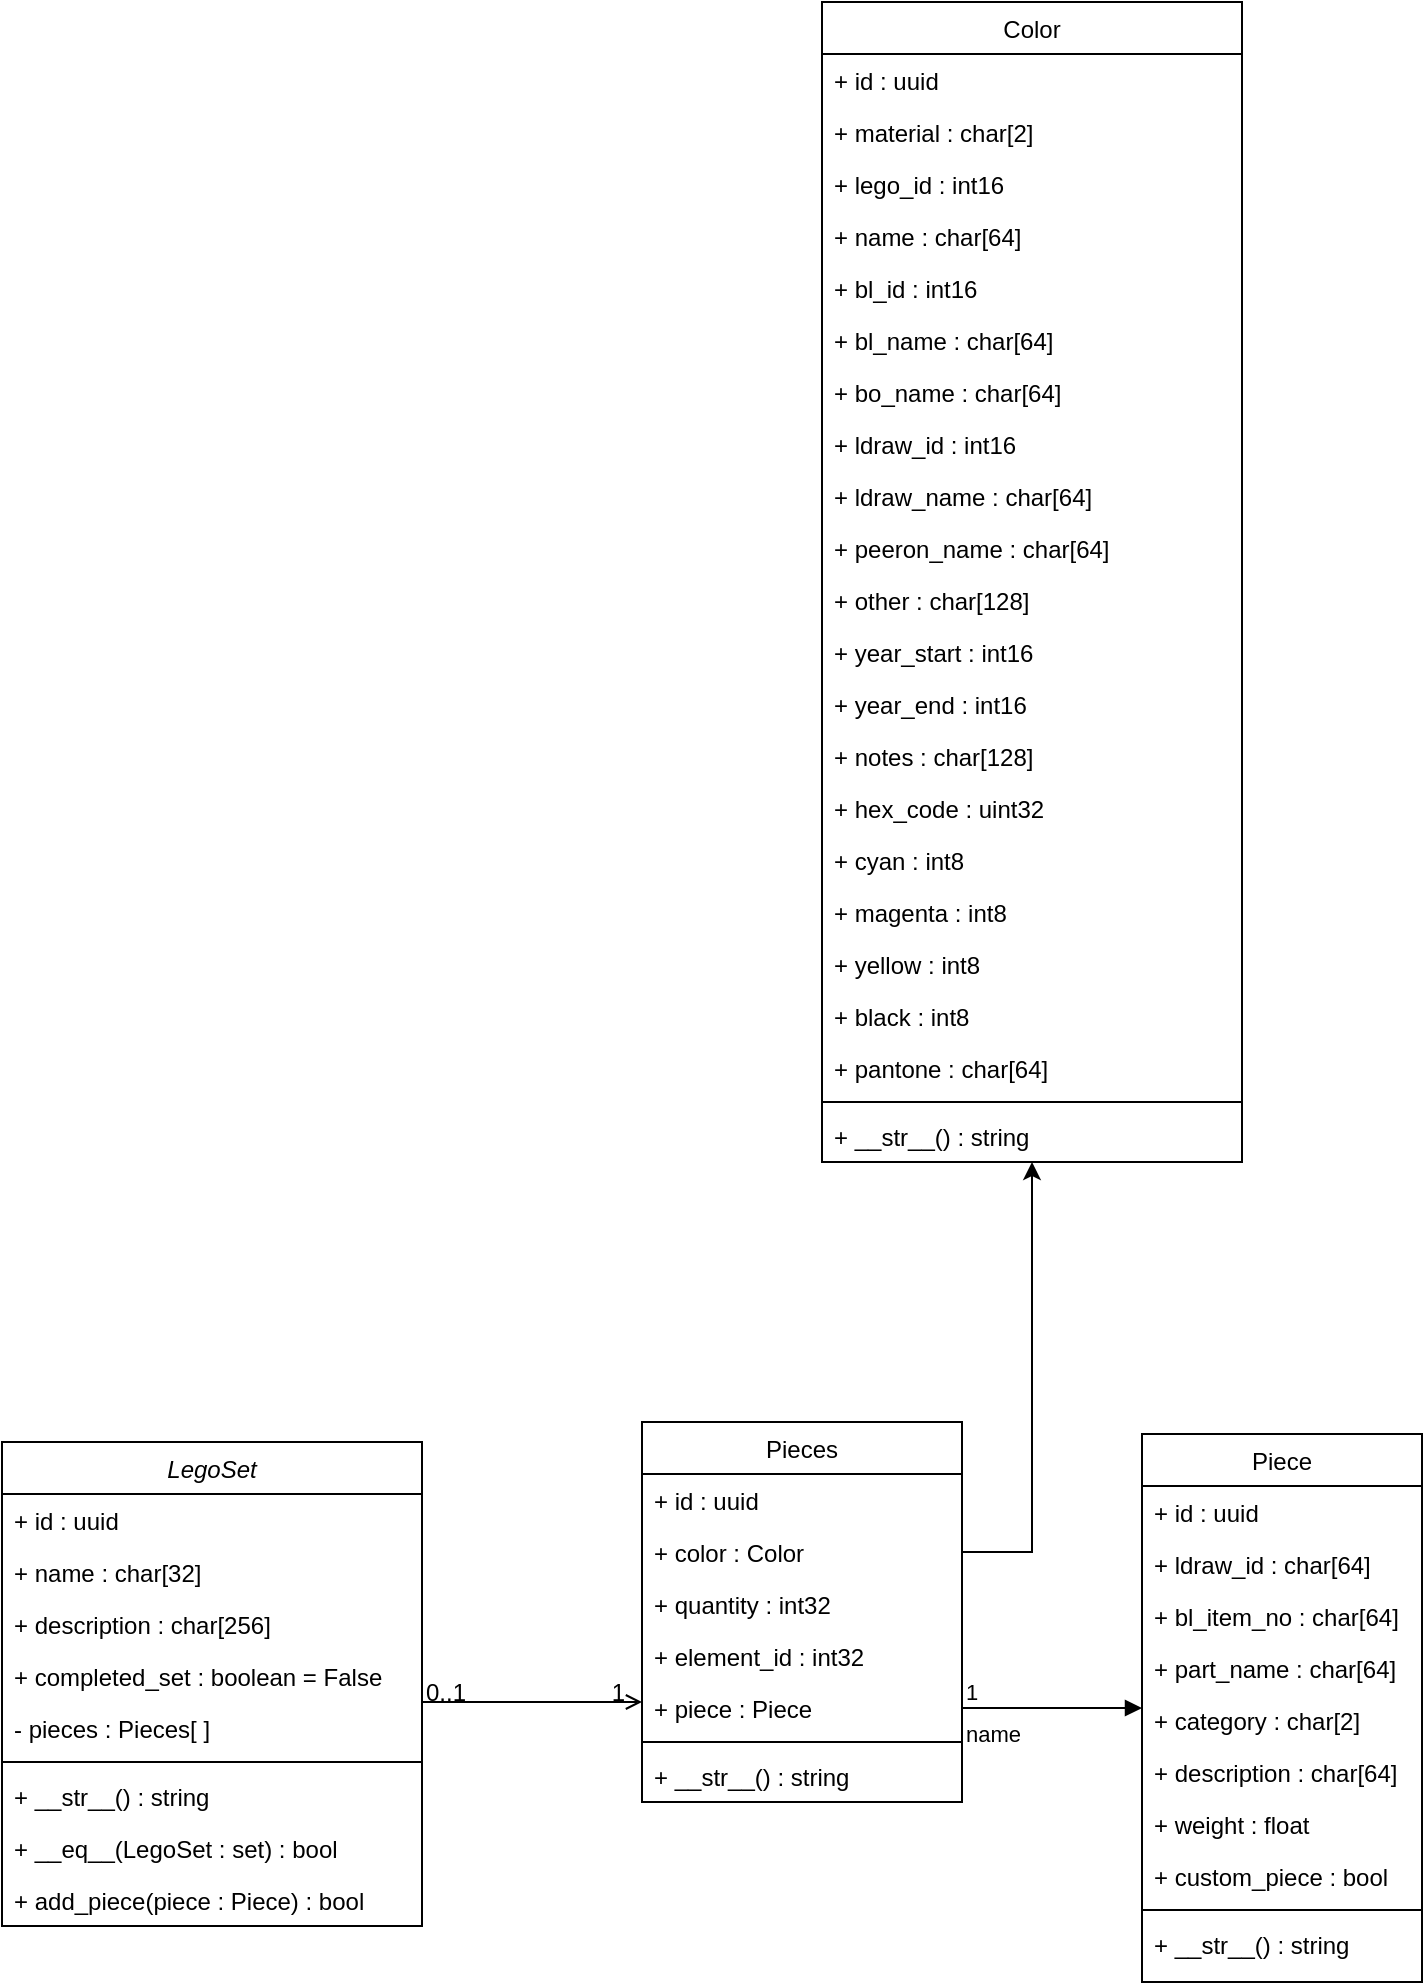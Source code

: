 <mxfile version="15.5.6" type="github">
  <diagram id="C5RBs43oDa-KdzZeNtuy" name="Page-1">
    <mxGraphModel dx="518" dy="2075" grid="1" gridSize="10" guides="1" tooltips="1" connect="1" arrows="1" fold="1" page="1" pageScale="1" pageWidth="827" pageHeight="1169" math="0" shadow="0">
      <root>
        <mxCell id="WIyWlLk6GJQsqaUBKTNV-0" />
        <mxCell id="WIyWlLk6GJQsqaUBKTNV-1" parent="WIyWlLk6GJQsqaUBKTNV-0" />
        <mxCell id="zkfFHV4jXpPFQw0GAbJ--0" value="LegoSet" style="swimlane;fontStyle=2;align=center;verticalAlign=top;childLayout=stackLayout;horizontal=1;startSize=26;horizontalStack=0;resizeParent=1;resizeLast=0;collapsible=1;marginBottom=0;rounded=0;shadow=0;strokeWidth=1;" parent="WIyWlLk6GJQsqaUBKTNV-1" vertex="1">
          <mxGeometry x="60" y="60" width="210" height="242" as="geometry">
            <mxRectangle x="230" y="140" width="160" height="26" as="alternateBounds" />
          </mxGeometry>
        </mxCell>
        <mxCell id="zkfFHV4jXpPFQw0GAbJ--1" value="+ id : uuid" style="text;align=left;verticalAlign=top;spacingLeft=4;spacingRight=4;overflow=hidden;rotatable=0;points=[[0,0.5],[1,0.5]];portConstraint=eastwest;" parent="zkfFHV4jXpPFQw0GAbJ--0" vertex="1">
          <mxGeometry y="26" width="210" height="26" as="geometry" />
        </mxCell>
        <mxCell id="zkfFHV4jXpPFQw0GAbJ--2" value="+ name : char[32]" style="text;align=left;verticalAlign=top;spacingLeft=4;spacingRight=4;overflow=hidden;rotatable=0;points=[[0,0.5],[1,0.5]];portConstraint=eastwest;rounded=0;shadow=0;html=0;" parent="zkfFHV4jXpPFQw0GAbJ--0" vertex="1">
          <mxGeometry y="52" width="210" height="26" as="geometry" />
        </mxCell>
        <mxCell id="Pf2QuSNvGWwa_adTL3wy-26" value="+ description : char[256]" style="text;align=left;verticalAlign=top;spacingLeft=4;spacingRight=4;overflow=hidden;rotatable=0;points=[[0,0.5],[1,0.5]];portConstraint=eastwest;rounded=0;shadow=0;html=0;" parent="zkfFHV4jXpPFQw0GAbJ--0" vertex="1">
          <mxGeometry y="78" width="210" height="26" as="geometry" />
        </mxCell>
        <mxCell id="zkfFHV4jXpPFQw0GAbJ--3" value="+ completed_set : boolean = False" style="text;align=left;verticalAlign=top;spacingLeft=4;spacingRight=4;overflow=hidden;rotatable=0;points=[[0,0.5],[1,0.5]];portConstraint=eastwest;rounded=0;shadow=0;html=0;" parent="zkfFHV4jXpPFQw0GAbJ--0" vertex="1">
          <mxGeometry y="104" width="210" height="26" as="geometry" />
        </mxCell>
        <mxCell id="Pf2QuSNvGWwa_adTL3wy-2" value="- pieces : Pieces[ ]" style="text;align=left;verticalAlign=top;spacingLeft=4;spacingRight=4;overflow=hidden;rotatable=0;points=[[0,0.5],[1,0.5]];portConstraint=eastwest;rounded=0;shadow=0;html=0;" parent="zkfFHV4jXpPFQw0GAbJ--0" vertex="1">
          <mxGeometry y="130" width="210" height="26" as="geometry" />
        </mxCell>
        <mxCell id="zkfFHV4jXpPFQw0GAbJ--4" value="" style="line;html=1;strokeWidth=1;align=left;verticalAlign=middle;spacingTop=-1;spacingLeft=3;spacingRight=3;rotatable=0;labelPosition=right;points=[];portConstraint=eastwest;" parent="zkfFHV4jXpPFQw0GAbJ--0" vertex="1">
          <mxGeometry y="156" width="210" height="8" as="geometry" />
        </mxCell>
        <mxCell id="Pf2QuSNvGWwa_adTL3wy-22" value="+ __str__() : string" style="text;align=left;verticalAlign=top;spacingLeft=4;spacingRight=4;overflow=hidden;rotatable=0;points=[[0,0.5],[1,0.5]];portConstraint=eastwest;" parent="zkfFHV4jXpPFQw0GAbJ--0" vertex="1">
          <mxGeometry y="164" width="210" height="26" as="geometry" />
        </mxCell>
        <mxCell id="Pf2QuSNvGWwa_adTL3wy-1" value="+ __eq__(LegoSet : set) : bool" style="text;align=left;verticalAlign=top;spacingLeft=4;spacingRight=4;overflow=hidden;rotatable=0;points=[[0,0.5],[1,0.5]];portConstraint=eastwest;" parent="zkfFHV4jXpPFQw0GAbJ--0" vertex="1">
          <mxGeometry y="190" width="210" height="26" as="geometry" />
        </mxCell>
        <mxCell id="zkfFHV4jXpPFQw0GAbJ--5" value="+ add_piece(piece : Piece) : bool" style="text;align=left;verticalAlign=top;spacingLeft=4;spacingRight=4;overflow=hidden;rotatable=0;points=[[0,0.5],[1,0.5]];portConstraint=eastwest;" parent="zkfFHV4jXpPFQw0GAbJ--0" vertex="1">
          <mxGeometry y="216" width="210" height="26" as="geometry" />
        </mxCell>
        <mxCell id="zkfFHV4jXpPFQw0GAbJ--17" value="Pieces" style="swimlane;fontStyle=0;align=center;verticalAlign=top;childLayout=stackLayout;horizontal=1;startSize=26;horizontalStack=0;resizeParent=1;resizeLast=0;collapsible=1;marginBottom=0;rounded=0;shadow=0;strokeWidth=1;" parent="WIyWlLk6GJQsqaUBKTNV-1" vertex="1">
          <mxGeometry x="380" y="50" width="160" height="190" as="geometry">
            <mxRectangle x="550" y="140" width="160" height="26" as="alternateBounds" />
          </mxGeometry>
        </mxCell>
        <mxCell id="zkfFHV4jXpPFQw0GAbJ--18" value="+ id : uuid" style="text;align=left;verticalAlign=top;spacingLeft=4;spacingRight=4;overflow=hidden;rotatable=0;points=[[0,0.5],[1,0.5]];portConstraint=eastwest;" parent="zkfFHV4jXpPFQw0GAbJ--17" vertex="1">
          <mxGeometry y="26" width="160" height="26" as="geometry" />
        </mxCell>
        <mxCell id="zkfFHV4jXpPFQw0GAbJ--19" value="+ color : Color" style="text;align=left;verticalAlign=top;spacingLeft=4;spacingRight=4;overflow=hidden;rotatable=0;points=[[0,0.5],[1,0.5]];portConstraint=eastwest;rounded=0;shadow=0;html=0;" parent="zkfFHV4jXpPFQw0GAbJ--17" vertex="1">
          <mxGeometry y="52" width="160" height="26" as="geometry" />
        </mxCell>
        <mxCell id="zkfFHV4jXpPFQw0GAbJ--20" value="+ quantity : int32" style="text;align=left;verticalAlign=top;spacingLeft=4;spacingRight=4;overflow=hidden;rotatable=0;points=[[0,0.5],[1,0.5]];portConstraint=eastwest;rounded=0;shadow=0;html=0;" parent="zkfFHV4jXpPFQw0GAbJ--17" vertex="1">
          <mxGeometry y="78" width="160" height="26" as="geometry" />
        </mxCell>
        <mxCell id="k_CjpHUE-ujT2NIcENlU-5" value="+ element_id : int32" style="text;align=left;verticalAlign=top;spacingLeft=4;spacingRight=4;overflow=hidden;rotatable=0;points=[[0,0.5],[1,0.5]];portConstraint=eastwest;rounded=0;shadow=0;html=0;" parent="zkfFHV4jXpPFQw0GAbJ--17" vertex="1">
          <mxGeometry y="104" width="160" height="26" as="geometry" />
        </mxCell>
        <mxCell id="zkfFHV4jXpPFQw0GAbJ--21" value="+ piece : Piece" style="text;align=left;verticalAlign=top;spacingLeft=4;spacingRight=4;overflow=hidden;rotatable=0;points=[[0,0.5],[1,0.5]];portConstraint=eastwest;rounded=0;shadow=0;html=0;" parent="zkfFHV4jXpPFQw0GAbJ--17" vertex="1">
          <mxGeometry y="130" width="160" height="26" as="geometry" />
        </mxCell>
        <mxCell id="zkfFHV4jXpPFQw0GAbJ--23" value="" style="line;html=1;strokeWidth=1;align=left;verticalAlign=middle;spacingTop=-1;spacingLeft=3;spacingRight=3;rotatable=0;labelPosition=right;points=[];portConstraint=eastwest;" parent="zkfFHV4jXpPFQw0GAbJ--17" vertex="1">
          <mxGeometry y="156" width="160" height="8" as="geometry" />
        </mxCell>
        <mxCell id="zkfFHV4jXpPFQw0GAbJ--24" value="+ __str__() : string" style="text;align=left;verticalAlign=top;spacingLeft=4;spacingRight=4;overflow=hidden;rotatable=0;points=[[0,0.5],[1,0.5]];portConstraint=eastwest;" parent="zkfFHV4jXpPFQw0GAbJ--17" vertex="1">
          <mxGeometry y="164" width="160" height="26" as="geometry" />
        </mxCell>
        <mxCell id="zkfFHV4jXpPFQw0GAbJ--26" value="" style="endArrow=open;shadow=0;strokeWidth=1;rounded=0;endFill=1;edgeStyle=elbowEdgeStyle;elbow=vertical;" parent="WIyWlLk6GJQsqaUBKTNV-1" source="zkfFHV4jXpPFQw0GAbJ--0" target="zkfFHV4jXpPFQw0GAbJ--17" edge="1">
          <mxGeometry x="0.5" y="41" relative="1" as="geometry">
            <mxPoint x="320" y="142" as="sourcePoint" />
            <mxPoint x="480" y="142" as="targetPoint" />
            <mxPoint x="-40" y="32" as="offset" />
            <Array as="points">
              <mxPoint x="350" y="190" />
            </Array>
          </mxGeometry>
        </mxCell>
        <mxCell id="zkfFHV4jXpPFQw0GAbJ--27" value="0..1" style="resizable=0;align=left;verticalAlign=bottom;labelBackgroundColor=none;fontSize=12;" parent="zkfFHV4jXpPFQw0GAbJ--26" connectable="0" vertex="1">
          <mxGeometry x="-1" relative="1" as="geometry">
            <mxPoint y="4" as="offset" />
          </mxGeometry>
        </mxCell>
        <mxCell id="zkfFHV4jXpPFQw0GAbJ--28" value="1" style="resizable=0;align=right;verticalAlign=bottom;labelBackgroundColor=none;fontSize=12;" parent="zkfFHV4jXpPFQw0GAbJ--26" connectable="0" vertex="1">
          <mxGeometry x="1" relative="1" as="geometry">
            <mxPoint x="-7" y="4" as="offset" />
          </mxGeometry>
        </mxCell>
        <mxCell id="Pf2QuSNvGWwa_adTL3wy-4" value="Piece" style="swimlane;fontStyle=0;align=center;verticalAlign=top;childLayout=stackLayout;horizontal=1;startSize=26;horizontalStack=0;resizeParent=1;resizeLast=0;collapsible=1;marginBottom=0;rounded=0;shadow=0;strokeWidth=1;" parent="WIyWlLk6GJQsqaUBKTNV-1" vertex="1">
          <mxGeometry x="630" y="56" width="140" height="274" as="geometry">
            <mxRectangle x="550" y="140" width="160" height="26" as="alternateBounds" />
          </mxGeometry>
        </mxCell>
        <mxCell id="Pf2QuSNvGWwa_adTL3wy-5" value="+ id : uuid" style="text;align=left;verticalAlign=top;spacingLeft=4;spacingRight=4;overflow=hidden;rotatable=0;points=[[0,0.5],[1,0.5]];portConstraint=eastwest;" parent="Pf2QuSNvGWwa_adTL3wy-4" vertex="1">
          <mxGeometry y="26" width="140" height="26" as="geometry" />
        </mxCell>
        <mxCell id="Pf2QuSNvGWwa_adTL3wy-8" value="+ ldraw_id : char[64]" style="text;align=left;verticalAlign=top;spacingLeft=4;spacingRight=4;overflow=hidden;rotatable=0;points=[[0,0.5],[1,0.5]];portConstraint=eastwest;rounded=0;shadow=0;html=0;" parent="Pf2QuSNvGWwa_adTL3wy-4" vertex="1">
          <mxGeometry y="52" width="140" height="26" as="geometry" />
        </mxCell>
        <mxCell id="WQSS-Mm_qi55eNqiUb4I-3" value="+ bl_item_no : char[64]" style="text;align=left;verticalAlign=top;spacingLeft=4;spacingRight=4;overflow=hidden;rotatable=0;points=[[0,0.5],[1,0.5]];portConstraint=eastwest;rounded=0;shadow=0;html=0;" parent="Pf2QuSNvGWwa_adTL3wy-4" vertex="1">
          <mxGeometry y="78" width="140" height="26" as="geometry" />
        </mxCell>
        <mxCell id="Pf2QuSNvGWwa_adTL3wy-7" value="+ part_name : char[64]" style="text;align=left;verticalAlign=top;spacingLeft=4;spacingRight=4;overflow=hidden;rotatable=0;points=[[0,0.5],[1,0.5]];portConstraint=eastwest;rounded=0;shadow=0;html=0;" parent="Pf2QuSNvGWwa_adTL3wy-4" vertex="1">
          <mxGeometry y="104" width="140" height="26" as="geometry" />
        </mxCell>
        <mxCell id="Pf2QuSNvGWwa_adTL3wy-23" value="+ category : char[2]" style="text;align=left;verticalAlign=top;spacingLeft=4;spacingRight=4;overflow=hidden;rotatable=0;points=[[0,0.5],[1,0.5]];portConstraint=eastwest;rounded=0;shadow=0;html=0;" parent="Pf2QuSNvGWwa_adTL3wy-4" vertex="1">
          <mxGeometry y="130" width="140" height="26" as="geometry" />
        </mxCell>
        <mxCell id="Pf2QuSNvGWwa_adTL3wy-9" value="+ description : char[64]" style="text;align=left;verticalAlign=top;spacingLeft=4;spacingRight=4;overflow=hidden;rotatable=0;points=[[0,0.5],[1,0.5]];portConstraint=eastwest;rounded=0;shadow=0;html=0;" parent="Pf2QuSNvGWwa_adTL3wy-4" vertex="1">
          <mxGeometry y="156" width="140" height="26" as="geometry" />
        </mxCell>
        <mxCell id="WQSS-Mm_qi55eNqiUb4I-1" value="+ weight : float" style="text;align=left;verticalAlign=top;spacingLeft=4;spacingRight=4;overflow=hidden;rotatable=0;points=[[0,0.5],[1,0.5]];portConstraint=eastwest;rounded=0;shadow=0;html=0;" parent="Pf2QuSNvGWwa_adTL3wy-4" vertex="1">
          <mxGeometry y="182" width="140" height="26" as="geometry" />
        </mxCell>
        <mxCell id="WQSS-Mm_qi55eNqiUb4I-5" value="+ custom_piece : bool" style="text;align=left;verticalAlign=top;spacingLeft=4;spacingRight=4;overflow=hidden;rotatable=0;points=[[0,0.5],[1,0.5]];portConstraint=eastwest;rounded=0;shadow=0;html=0;" parent="Pf2QuSNvGWwa_adTL3wy-4" vertex="1">
          <mxGeometry y="208" width="140" height="26" as="geometry" />
        </mxCell>
        <mxCell id="Pf2QuSNvGWwa_adTL3wy-11" value="" style="line;html=1;strokeWidth=1;align=left;verticalAlign=middle;spacingTop=-1;spacingLeft=3;spacingRight=3;rotatable=0;labelPosition=right;points=[];portConstraint=eastwest;" parent="Pf2QuSNvGWwa_adTL3wy-4" vertex="1">
          <mxGeometry y="234" width="140" height="8" as="geometry" />
        </mxCell>
        <mxCell id="Pf2QuSNvGWwa_adTL3wy-12" value="+ __str__() : string" style="text;align=left;verticalAlign=top;spacingLeft=4;spacingRight=4;overflow=hidden;rotatable=0;points=[[0,0.5],[1,0.5]];portConstraint=eastwest;" parent="Pf2QuSNvGWwa_adTL3wy-4" vertex="1">
          <mxGeometry y="242" width="140" height="26" as="geometry" />
        </mxCell>
        <mxCell id="Pf2QuSNvGWwa_adTL3wy-19" value="name" style="endArrow=block;endFill=1;html=1;edgeStyle=orthogonalEdgeStyle;align=left;verticalAlign=top;rounded=0;" parent="WIyWlLk6GJQsqaUBKTNV-1" source="zkfFHV4jXpPFQw0GAbJ--21" target="Pf2QuSNvGWwa_adTL3wy-4" edge="1">
          <mxGeometry x="-1" relative="1" as="geometry">
            <mxPoint x="600" y="300" as="sourcePoint" />
            <mxPoint x="760" y="300" as="targetPoint" />
          </mxGeometry>
        </mxCell>
        <mxCell id="Pf2QuSNvGWwa_adTL3wy-20" value="1" style="edgeLabel;resizable=0;html=1;align=left;verticalAlign=bottom;" parent="Pf2QuSNvGWwa_adTL3wy-19" connectable="0" vertex="1">
          <mxGeometry x="-1" relative="1" as="geometry" />
        </mxCell>
        <mxCell id="mKjSSnV1DjgpW89yL6a5-0" value="Color" style="swimlane;fontStyle=0;align=center;verticalAlign=top;childLayout=stackLayout;horizontal=1;startSize=26;horizontalStack=0;resizeParent=1;resizeLast=0;collapsible=1;marginBottom=0;rounded=0;shadow=0;strokeWidth=1;" parent="WIyWlLk6GJQsqaUBKTNV-1" vertex="1">
          <mxGeometry x="470" y="-660" width="210" height="580" as="geometry">
            <mxRectangle x="550" y="140" width="160" height="26" as="alternateBounds" />
          </mxGeometry>
        </mxCell>
        <mxCell id="mKjSSnV1DjgpW89yL6a5-1" value="+ id : uuid" style="text;align=left;verticalAlign=top;spacingLeft=4;spacingRight=4;overflow=hidden;rotatable=0;points=[[0,0.5],[1,0.5]];portConstraint=eastwest;" parent="mKjSSnV1DjgpW89yL6a5-0" vertex="1">
          <mxGeometry y="26" width="210" height="26" as="geometry" />
        </mxCell>
        <mxCell id="mKjSSnV1DjgpW89yL6a5-2" value="+ material : char[2]" style="text;align=left;verticalAlign=top;spacingLeft=4;spacingRight=4;overflow=hidden;rotatable=0;points=[[0,0.5],[1,0.5]];portConstraint=eastwest;rounded=0;shadow=0;html=0;" parent="mKjSSnV1DjgpW89yL6a5-0" vertex="1">
          <mxGeometry y="52" width="210" height="26" as="geometry" />
        </mxCell>
        <mxCell id="mKjSSnV1DjgpW89yL6a5-3" value="+ lego_id : int16" style="text;align=left;verticalAlign=top;spacingLeft=4;spacingRight=4;overflow=hidden;rotatable=0;points=[[0,0.5],[1,0.5]];portConstraint=eastwest;rounded=0;shadow=0;html=0;" parent="mKjSSnV1DjgpW89yL6a5-0" vertex="1">
          <mxGeometry y="78" width="210" height="26" as="geometry" />
        </mxCell>
        <mxCell id="mKjSSnV1DjgpW89yL6a5-4" value="+ name : char[64]" style="text;align=left;verticalAlign=top;spacingLeft=4;spacingRight=4;overflow=hidden;rotatable=0;points=[[0,0.5],[1,0.5]];portConstraint=eastwest;rounded=0;shadow=0;html=0;" parent="mKjSSnV1DjgpW89yL6a5-0" vertex="1">
          <mxGeometry y="104" width="210" height="26" as="geometry" />
        </mxCell>
        <mxCell id="mKjSSnV1DjgpW89yL6a5-5" value="+ bl_id : int16" style="text;align=left;verticalAlign=top;spacingLeft=4;spacingRight=4;overflow=hidden;rotatable=0;points=[[0,0.5],[1,0.5]];portConstraint=eastwest;rounded=0;shadow=0;html=0;" parent="mKjSSnV1DjgpW89yL6a5-0" vertex="1">
          <mxGeometry y="130" width="210" height="26" as="geometry" />
        </mxCell>
        <mxCell id="mKjSSnV1DjgpW89yL6a5-10" value="+ bl_name : char[64]" style="text;align=left;verticalAlign=top;spacingLeft=4;spacingRight=4;overflow=hidden;rotatable=0;points=[[0,0.5],[1,0.5]];portConstraint=eastwest;rounded=0;shadow=0;html=0;" parent="mKjSSnV1DjgpW89yL6a5-0" vertex="1">
          <mxGeometry y="156" width="210" height="26" as="geometry" />
        </mxCell>
        <mxCell id="mKjSSnV1DjgpW89yL6a5-11" value="+ bo_name : char[64]" style="text;align=left;verticalAlign=top;spacingLeft=4;spacingRight=4;overflow=hidden;rotatable=0;points=[[0,0.5],[1,0.5]];portConstraint=eastwest;rounded=0;shadow=0;html=0;" parent="mKjSSnV1DjgpW89yL6a5-0" vertex="1">
          <mxGeometry y="182" width="210" height="26" as="geometry" />
        </mxCell>
        <mxCell id="mKjSSnV1DjgpW89yL6a5-20" value="+ ldraw_id : int16" style="text;align=left;verticalAlign=top;spacingLeft=4;spacingRight=4;overflow=hidden;rotatable=0;points=[[0,0.5],[1,0.5]];portConstraint=eastwest;rounded=0;shadow=0;html=0;" parent="mKjSSnV1DjgpW89yL6a5-0" vertex="1">
          <mxGeometry y="208" width="210" height="26" as="geometry" />
        </mxCell>
        <mxCell id="mKjSSnV1DjgpW89yL6a5-21" value="+ ldraw_name : char[64]" style="text;align=left;verticalAlign=top;spacingLeft=4;spacingRight=4;overflow=hidden;rotatable=0;points=[[0,0.5],[1,0.5]];portConstraint=eastwest;rounded=0;shadow=0;html=0;" parent="mKjSSnV1DjgpW89yL6a5-0" vertex="1">
          <mxGeometry y="234" width="210" height="26" as="geometry" />
        </mxCell>
        <mxCell id="mKjSSnV1DjgpW89yL6a5-12" value="+ peeron_name : char[64]" style="text;align=left;verticalAlign=top;spacingLeft=4;spacingRight=4;overflow=hidden;rotatable=0;points=[[0,0.5],[1,0.5]];portConstraint=eastwest;rounded=0;shadow=0;html=0;" parent="mKjSSnV1DjgpW89yL6a5-0" vertex="1">
          <mxGeometry y="260" width="210" height="26" as="geometry" />
        </mxCell>
        <mxCell id="mKjSSnV1DjgpW89yL6a5-13" value="+ other : char[128]" style="text;align=left;verticalAlign=top;spacingLeft=4;spacingRight=4;overflow=hidden;rotatable=0;points=[[0,0.5],[1,0.5]];portConstraint=eastwest;rounded=0;shadow=0;html=0;" parent="mKjSSnV1DjgpW89yL6a5-0" vertex="1">
          <mxGeometry y="286" width="210" height="26" as="geometry" />
        </mxCell>
        <mxCell id="mKjSSnV1DjgpW89yL6a5-14" value="+ year_start : int16" style="text;align=left;verticalAlign=top;spacingLeft=4;spacingRight=4;overflow=hidden;rotatable=0;points=[[0,0.5],[1,0.5]];portConstraint=eastwest;rounded=0;shadow=0;html=0;" parent="mKjSSnV1DjgpW89yL6a5-0" vertex="1">
          <mxGeometry y="312" width="210" height="26" as="geometry" />
        </mxCell>
        <mxCell id="mKjSSnV1DjgpW89yL6a5-15" value="+ year_end : int16" style="text;align=left;verticalAlign=top;spacingLeft=4;spacingRight=4;overflow=hidden;rotatable=0;points=[[0,0.5],[1,0.5]];portConstraint=eastwest;rounded=0;shadow=0;html=0;" parent="mKjSSnV1DjgpW89yL6a5-0" vertex="1">
          <mxGeometry y="338" width="210" height="26" as="geometry" />
        </mxCell>
        <mxCell id="mKjSSnV1DjgpW89yL6a5-16" value="+ notes : char[128]" style="text;align=left;verticalAlign=top;spacingLeft=4;spacingRight=4;overflow=hidden;rotatable=0;points=[[0,0.5],[1,0.5]];portConstraint=eastwest;rounded=0;shadow=0;html=0;" parent="mKjSSnV1DjgpW89yL6a5-0" vertex="1">
          <mxGeometry y="364" width="210" height="26" as="geometry" />
        </mxCell>
        <mxCell id="mKjSSnV1DjgpW89yL6a5-17" value="+ hex_code : uint32" style="text;align=left;verticalAlign=top;spacingLeft=4;spacingRight=4;overflow=hidden;rotatable=0;points=[[0,0.5],[1,0.5]];portConstraint=eastwest;rounded=0;shadow=0;html=0;" parent="mKjSSnV1DjgpW89yL6a5-0" vertex="1">
          <mxGeometry y="390" width="210" height="26" as="geometry" />
        </mxCell>
        <mxCell id="mKjSSnV1DjgpW89yL6a5-18" value="+ cyan : int8" style="text;align=left;verticalAlign=top;spacingLeft=4;spacingRight=4;overflow=hidden;rotatable=0;points=[[0,0.5],[1,0.5]];portConstraint=eastwest;rounded=0;shadow=0;html=0;" parent="mKjSSnV1DjgpW89yL6a5-0" vertex="1">
          <mxGeometry y="416" width="210" height="26" as="geometry" />
        </mxCell>
        <mxCell id="k_CjpHUE-ujT2NIcENlU-8" value="+ magenta : int8" style="text;align=left;verticalAlign=top;spacingLeft=4;spacingRight=4;overflow=hidden;rotatable=0;points=[[0,0.5],[1,0.5]];portConstraint=eastwest;rounded=0;shadow=0;html=0;" parent="mKjSSnV1DjgpW89yL6a5-0" vertex="1">
          <mxGeometry y="442" width="210" height="26" as="geometry" />
        </mxCell>
        <mxCell id="k_CjpHUE-ujT2NIcENlU-7" value="+ yellow : int8" style="text;align=left;verticalAlign=top;spacingLeft=4;spacingRight=4;overflow=hidden;rotatable=0;points=[[0,0.5],[1,0.5]];portConstraint=eastwest;rounded=0;shadow=0;html=0;" parent="mKjSSnV1DjgpW89yL6a5-0" vertex="1">
          <mxGeometry y="468" width="210" height="26" as="geometry" />
        </mxCell>
        <mxCell id="k_CjpHUE-ujT2NIcENlU-6" value="+ black : int8" style="text;align=left;verticalAlign=top;spacingLeft=4;spacingRight=4;overflow=hidden;rotatable=0;points=[[0,0.5],[1,0.5]];portConstraint=eastwest;rounded=0;shadow=0;html=0;" parent="mKjSSnV1DjgpW89yL6a5-0" vertex="1">
          <mxGeometry y="494" width="210" height="26" as="geometry" />
        </mxCell>
        <mxCell id="mKjSSnV1DjgpW89yL6a5-19" value="+ pantone : char[64]" style="text;align=left;verticalAlign=top;spacingLeft=4;spacingRight=4;overflow=hidden;rotatable=0;points=[[0,0.5],[1,0.5]];portConstraint=eastwest;rounded=0;shadow=0;html=0;" parent="mKjSSnV1DjgpW89yL6a5-0" vertex="1">
          <mxGeometry y="520" width="210" height="26" as="geometry" />
        </mxCell>
        <mxCell id="mKjSSnV1DjgpW89yL6a5-6" value="" style="line;html=1;strokeWidth=1;align=left;verticalAlign=middle;spacingTop=-1;spacingLeft=3;spacingRight=3;rotatable=0;labelPosition=right;points=[];portConstraint=eastwest;" parent="mKjSSnV1DjgpW89yL6a5-0" vertex="1">
          <mxGeometry y="546" width="210" height="8" as="geometry" />
        </mxCell>
        <mxCell id="mKjSSnV1DjgpW89yL6a5-7" value="+ __str__() : string" style="text;align=left;verticalAlign=top;spacingLeft=4;spacingRight=4;overflow=hidden;rotatable=0;points=[[0,0.5],[1,0.5]];portConstraint=eastwest;" parent="mKjSSnV1DjgpW89yL6a5-0" vertex="1">
          <mxGeometry y="554" width="210" height="26" as="geometry" />
        </mxCell>
        <mxCell id="mKjSSnV1DjgpW89yL6a5-8" style="edgeStyle=orthogonalEdgeStyle;rounded=0;orthogonalLoop=1;jettySize=auto;html=1;exitX=1;exitY=0.5;exitDx=0;exitDy=0;" parent="WIyWlLk6GJQsqaUBKTNV-1" source="zkfFHV4jXpPFQw0GAbJ--19" target="mKjSSnV1DjgpW89yL6a5-0" edge="1">
          <mxGeometry relative="1" as="geometry" />
        </mxCell>
      </root>
    </mxGraphModel>
  </diagram>
</mxfile>
